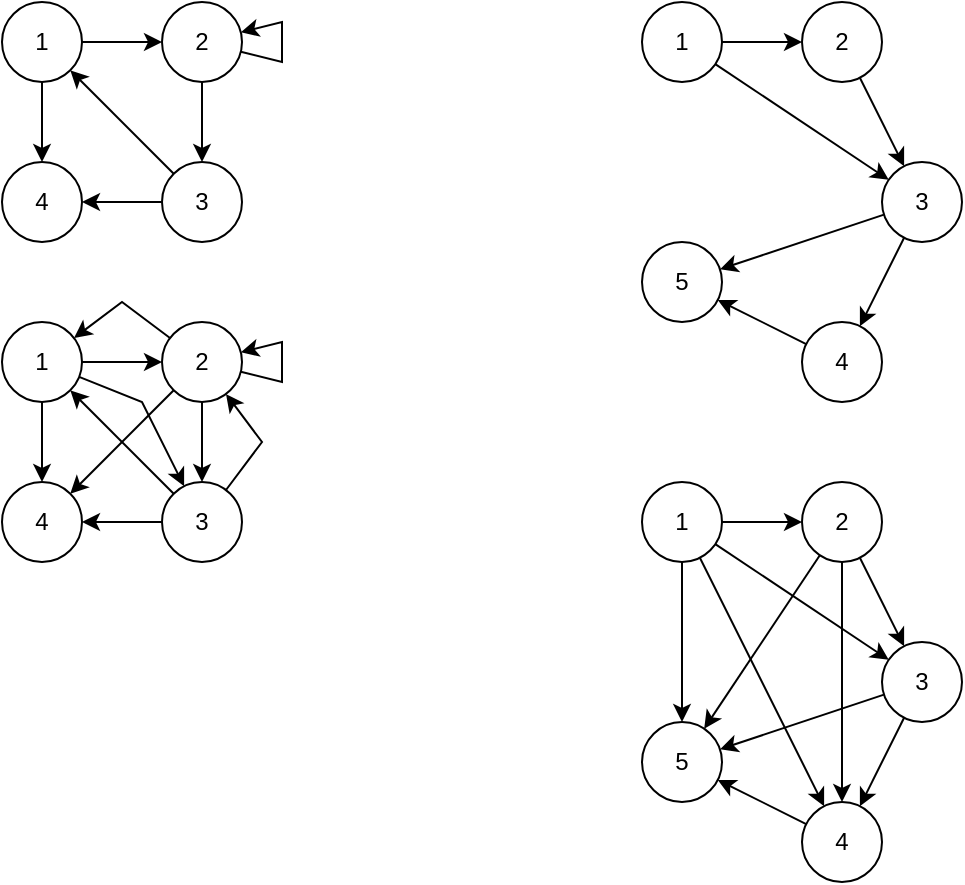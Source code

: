 <mxfile version="24.0.2" type="device">
  <diagram name="Página-1" id="MAjijHT8E28SQv_-nr16">
    <mxGraphModel dx="913" dy="484" grid="1" gridSize="10" guides="1" tooltips="1" connect="1" arrows="1" fold="1" page="1" pageScale="1" pageWidth="827" pageHeight="1169" math="0" shadow="0">
      <root>
        <mxCell id="0" />
        <mxCell id="1" parent="0" />
        <mxCell id="MR89OZJ_qYjQ4y39Glq6-5" value="" style="edgeStyle=orthogonalEdgeStyle;rounded=0;orthogonalLoop=1;jettySize=auto;html=1;" edge="1" parent="1" source="MR89OZJ_qYjQ4y39Glq6-1" target="MR89OZJ_qYjQ4y39Glq6-2">
          <mxGeometry relative="1" as="geometry" />
        </mxCell>
        <mxCell id="MR89OZJ_qYjQ4y39Glq6-8" value="" style="edgeStyle=orthogonalEdgeStyle;rounded=0;orthogonalLoop=1;jettySize=auto;html=1;" edge="1" parent="1" source="MR89OZJ_qYjQ4y39Glq6-1" target="MR89OZJ_qYjQ4y39Glq6-3">
          <mxGeometry relative="1" as="geometry" />
        </mxCell>
        <mxCell id="MR89OZJ_qYjQ4y39Glq6-1" value="1" style="ellipse;whiteSpace=wrap;html=1;aspect=fixed;" vertex="1" parent="1">
          <mxGeometry x="200" y="160" width="40" height="40" as="geometry" />
        </mxCell>
        <mxCell id="MR89OZJ_qYjQ4y39Glq6-6" value="" style="edgeStyle=orthogonalEdgeStyle;rounded=0;orthogonalLoop=1;jettySize=auto;html=1;" edge="1" parent="1" source="MR89OZJ_qYjQ4y39Glq6-2" target="MR89OZJ_qYjQ4y39Glq6-4">
          <mxGeometry relative="1" as="geometry" />
        </mxCell>
        <mxCell id="MR89OZJ_qYjQ4y39Glq6-2" value="2" style="ellipse;whiteSpace=wrap;html=1;aspect=fixed;" vertex="1" parent="1">
          <mxGeometry x="280" y="160" width="40" height="40" as="geometry" />
        </mxCell>
        <mxCell id="MR89OZJ_qYjQ4y39Glq6-3" value="4" style="ellipse;whiteSpace=wrap;html=1;aspect=fixed;" vertex="1" parent="1">
          <mxGeometry x="200" y="240" width="40" height="40" as="geometry" />
        </mxCell>
        <mxCell id="MR89OZJ_qYjQ4y39Glq6-7" value="" style="edgeStyle=orthogonalEdgeStyle;rounded=0;orthogonalLoop=1;jettySize=auto;html=1;" edge="1" parent="1" source="MR89OZJ_qYjQ4y39Glq6-4" target="MR89OZJ_qYjQ4y39Glq6-3">
          <mxGeometry relative="1" as="geometry" />
        </mxCell>
        <mxCell id="MR89OZJ_qYjQ4y39Glq6-4" value="3" style="ellipse;whiteSpace=wrap;html=1;aspect=fixed;" vertex="1" parent="1">
          <mxGeometry x="280" y="240" width="40" height="40" as="geometry" />
        </mxCell>
        <mxCell id="MR89OZJ_qYjQ4y39Glq6-10" value="" style="endArrow=classic;html=1;rounded=0;startArrow=none;startFill=0;endFill=1;" edge="1" parent="1" source="MR89OZJ_qYjQ4y39Glq6-4" target="MR89OZJ_qYjQ4y39Glq6-1">
          <mxGeometry width="50" height="50" relative="1" as="geometry">
            <mxPoint x="390" y="320" as="sourcePoint" />
            <mxPoint x="440" y="270" as="targetPoint" />
          </mxGeometry>
        </mxCell>
        <mxCell id="MR89OZJ_qYjQ4y39Glq6-11" value="" style="endArrow=none;html=1;rounded=0;startArrow=classic;startFill=1;" edge="1" parent="1" source="MR89OZJ_qYjQ4y39Glq6-2" target="MR89OZJ_qYjQ4y39Glq6-2">
          <mxGeometry width="50" height="50" relative="1" as="geometry">
            <mxPoint x="390" y="320" as="sourcePoint" />
            <mxPoint x="440" y="270" as="targetPoint" />
          </mxGeometry>
        </mxCell>
        <mxCell id="MR89OZJ_qYjQ4y39Glq6-13" value="" style="edgeStyle=orthogonalEdgeStyle;rounded=0;orthogonalLoop=1;jettySize=auto;html=1;" edge="1" parent="1" source="MR89OZJ_qYjQ4y39Glq6-14" target="MR89OZJ_qYjQ4y39Glq6-17">
          <mxGeometry relative="1" as="geometry" />
        </mxCell>
        <mxCell id="MR89OZJ_qYjQ4y39Glq6-14" value="1" style="ellipse;whiteSpace=wrap;html=1;aspect=fixed;" vertex="1" parent="1">
          <mxGeometry x="200" y="320" width="40" height="40" as="geometry" />
        </mxCell>
        <mxCell id="MR89OZJ_qYjQ4y39Glq6-16" value="2" style="ellipse;whiteSpace=wrap;html=1;aspect=fixed;" vertex="1" parent="1">
          <mxGeometry x="280" y="320" width="40" height="40" as="geometry" />
        </mxCell>
        <mxCell id="MR89OZJ_qYjQ4y39Glq6-17" value="4" style="ellipse;whiteSpace=wrap;html=1;aspect=fixed;" vertex="1" parent="1">
          <mxGeometry x="200" y="400" width="40" height="40" as="geometry" />
        </mxCell>
        <mxCell id="MR89OZJ_qYjQ4y39Glq6-18" value="" style="edgeStyle=orthogonalEdgeStyle;rounded=0;orthogonalLoop=1;jettySize=auto;html=1;" edge="1" parent="1" source="MR89OZJ_qYjQ4y39Glq6-19" target="MR89OZJ_qYjQ4y39Glq6-17">
          <mxGeometry relative="1" as="geometry" />
        </mxCell>
        <mxCell id="MR89OZJ_qYjQ4y39Glq6-19" value="3" style="ellipse;whiteSpace=wrap;html=1;aspect=fixed;" vertex="1" parent="1">
          <mxGeometry x="280" y="400" width="40" height="40" as="geometry" />
        </mxCell>
        <mxCell id="MR89OZJ_qYjQ4y39Glq6-20" value="" style="endArrow=classic;html=1;rounded=0;startArrow=none;startFill=0;endFill=1;" edge="1" parent="1" source="MR89OZJ_qYjQ4y39Glq6-19" target="MR89OZJ_qYjQ4y39Glq6-14">
          <mxGeometry width="50" height="50" relative="1" as="geometry">
            <mxPoint x="390" y="480" as="sourcePoint" />
            <mxPoint x="440" y="430" as="targetPoint" />
            <Array as="points" />
          </mxGeometry>
        </mxCell>
        <mxCell id="MR89OZJ_qYjQ4y39Glq6-21" value="" style="endArrow=none;html=1;rounded=0;startArrow=classic;startFill=1;" edge="1" parent="1" source="MR89OZJ_qYjQ4y39Glq6-16" target="MR89OZJ_qYjQ4y39Glq6-16">
          <mxGeometry width="50" height="50" relative="1" as="geometry">
            <mxPoint x="390" y="480" as="sourcePoint" />
            <mxPoint x="440" y="430" as="targetPoint" />
          </mxGeometry>
        </mxCell>
        <mxCell id="MR89OZJ_qYjQ4y39Glq6-22" value="" style="endArrow=classic;html=1;rounded=0;" edge="1" parent="1" source="MR89OZJ_qYjQ4y39Glq6-14" target="MR89OZJ_qYjQ4y39Glq6-19">
          <mxGeometry width="50" height="50" relative="1" as="geometry">
            <mxPoint x="320" y="430" as="sourcePoint" />
            <mxPoint x="370" y="380" as="targetPoint" />
            <Array as="points">
              <mxPoint x="270" y="360" />
            </Array>
          </mxGeometry>
        </mxCell>
        <mxCell id="MR89OZJ_qYjQ4y39Glq6-23" value="" style="endArrow=classic;html=1;rounded=0;" edge="1" parent="1" source="MR89OZJ_qYjQ4y39Glq6-16" target="MR89OZJ_qYjQ4y39Glq6-14">
          <mxGeometry width="50" height="50" relative="1" as="geometry">
            <mxPoint x="320" y="430" as="sourcePoint" />
            <mxPoint x="370" y="380" as="targetPoint" />
            <Array as="points">
              <mxPoint x="260" y="310" />
            </Array>
          </mxGeometry>
        </mxCell>
        <mxCell id="MR89OZJ_qYjQ4y39Glq6-25" value="" style="endArrow=classic;html=1;rounded=0;" edge="1" parent="1" source="MR89OZJ_qYjQ4y39Glq6-14" target="MR89OZJ_qYjQ4y39Glq6-16">
          <mxGeometry width="50" height="50" relative="1" as="geometry">
            <mxPoint x="240" y="370" as="sourcePoint" />
            <mxPoint x="290" y="320" as="targetPoint" />
            <Array as="points" />
          </mxGeometry>
        </mxCell>
        <mxCell id="MR89OZJ_qYjQ4y39Glq6-26" value="" style="endArrow=classic;html=1;rounded=0;" edge="1" parent="1" source="MR89OZJ_qYjQ4y39Glq6-16" target="MR89OZJ_qYjQ4y39Glq6-17">
          <mxGeometry width="50" height="50" relative="1" as="geometry">
            <mxPoint x="250" y="420" as="sourcePoint" />
            <mxPoint x="300" y="370" as="targetPoint" />
          </mxGeometry>
        </mxCell>
        <mxCell id="MR89OZJ_qYjQ4y39Glq6-27" value="" style="endArrow=classic;html=1;rounded=0;" edge="1" parent="1" source="MR89OZJ_qYjQ4y39Glq6-19" target="MR89OZJ_qYjQ4y39Glq6-16">
          <mxGeometry width="50" height="50" relative="1" as="geometry">
            <mxPoint x="260" y="390" as="sourcePoint" />
            <mxPoint x="310" y="340" as="targetPoint" />
            <Array as="points">
              <mxPoint x="330" y="380" />
            </Array>
          </mxGeometry>
        </mxCell>
        <mxCell id="MR89OZJ_qYjQ4y39Glq6-28" value="" style="endArrow=classic;html=1;rounded=0;" edge="1" parent="1" source="MR89OZJ_qYjQ4y39Glq6-16" target="MR89OZJ_qYjQ4y39Glq6-19">
          <mxGeometry width="50" height="50" relative="1" as="geometry">
            <mxPoint x="260" y="390" as="sourcePoint" />
            <mxPoint x="310" y="340" as="targetPoint" />
            <Array as="points" />
          </mxGeometry>
        </mxCell>
        <mxCell id="MR89OZJ_qYjQ4y39Glq6-31" value="1" style="ellipse;whiteSpace=wrap;html=1;aspect=fixed;" vertex="1" parent="1">
          <mxGeometry x="520" y="160" width="40" height="40" as="geometry" />
        </mxCell>
        <mxCell id="MR89OZJ_qYjQ4y39Glq6-33" value="2" style="ellipse;whiteSpace=wrap;html=1;aspect=fixed;" vertex="1" parent="1">
          <mxGeometry x="600" y="160" width="40" height="40" as="geometry" />
        </mxCell>
        <mxCell id="MR89OZJ_qYjQ4y39Glq6-34" value="5" style="ellipse;whiteSpace=wrap;html=1;aspect=fixed;" vertex="1" parent="1">
          <mxGeometry x="520" y="280" width="40" height="40" as="geometry" />
        </mxCell>
        <mxCell id="MR89OZJ_qYjQ4y39Glq6-36" value="3" style="ellipse;whiteSpace=wrap;html=1;aspect=fixed;" vertex="1" parent="1">
          <mxGeometry x="640" y="240" width="40" height="40" as="geometry" />
        </mxCell>
        <mxCell id="MR89OZJ_qYjQ4y39Glq6-39" value="4" style="ellipse;whiteSpace=wrap;html=1;aspect=fixed;" vertex="1" parent="1">
          <mxGeometry x="600" y="320" width="40" height="40" as="geometry" />
        </mxCell>
        <mxCell id="MR89OZJ_qYjQ4y39Glq6-41" value="" style="endArrow=classic;html=1;rounded=0;" edge="1" parent="1" source="MR89OZJ_qYjQ4y39Glq6-31" target="MR89OZJ_qYjQ4y39Glq6-33">
          <mxGeometry width="50" height="50" relative="1" as="geometry">
            <mxPoint x="440" y="310" as="sourcePoint" />
            <mxPoint x="490" y="260" as="targetPoint" />
          </mxGeometry>
        </mxCell>
        <mxCell id="MR89OZJ_qYjQ4y39Glq6-42" value="" style="endArrow=classic;html=1;rounded=0;" edge="1" parent="1" source="MR89OZJ_qYjQ4y39Glq6-33" target="MR89OZJ_qYjQ4y39Glq6-36">
          <mxGeometry width="50" height="50" relative="1" as="geometry">
            <mxPoint x="570" y="190" as="sourcePoint" />
            <mxPoint x="610" y="190" as="targetPoint" />
          </mxGeometry>
        </mxCell>
        <mxCell id="MR89OZJ_qYjQ4y39Glq6-43" value="" style="endArrow=classic;html=1;rounded=0;" edge="1" parent="1" source="MR89OZJ_qYjQ4y39Glq6-31" target="MR89OZJ_qYjQ4y39Glq6-36">
          <mxGeometry width="50" height="50" relative="1" as="geometry">
            <mxPoint x="580" y="200" as="sourcePoint" />
            <mxPoint x="620" y="200" as="targetPoint" />
          </mxGeometry>
        </mxCell>
        <mxCell id="MR89OZJ_qYjQ4y39Glq6-44" value="" style="endArrow=classic;html=1;rounded=0;" edge="1" parent="1" source="MR89OZJ_qYjQ4y39Glq6-36" target="MR89OZJ_qYjQ4y39Glq6-34">
          <mxGeometry width="50" height="50" relative="1" as="geometry">
            <mxPoint x="590" y="210" as="sourcePoint" />
            <mxPoint x="630" y="210" as="targetPoint" />
          </mxGeometry>
        </mxCell>
        <mxCell id="MR89OZJ_qYjQ4y39Glq6-45" value="" style="endArrow=classic;html=1;rounded=0;" edge="1" parent="1" source="MR89OZJ_qYjQ4y39Glq6-39" target="MR89OZJ_qYjQ4y39Glq6-34">
          <mxGeometry width="50" height="50" relative="1" as="geometry">
            <mxPoint x="600" y="220" as="sourcePoint" />
            <mxPoint x="640" y="220" as="targetPoint" />
          </mxGeometry>
        </mxCell>
        <mxCell id="MR89OZJ_qYjQ4y39Glq6-46" value="" style="endArrow=classic;html=1;rounded=0;" edge="1" parent="1" source="MR89OZJ_qYjQ4y39Glq6-36" target="MR89OZJ_qYjQ4y39Glq6-39">
          <mxGeometry width="50" height="50" relative="1" as="geometry">
            <mxPoint x="610" y="230" as="sourcePoint" />
            <mxPoint x="650" y="230" as="targetPoint" />
          </mxGeometry>
        </mxCell>
        <mxCell id="MR89OZJ_qYjQ4y39Glq6-47" value="1" style="ellipse;whiteSpace=wrap;html=1;aspect=fixed;" vertex="1" parent="1">
          <mxGeometry x="520" y="400" width="40" height="40" as="geometry" />
        </mxCell>
        <mxCell id="MR89OZJ_qYjQ4y39Glq6-48" value="2" style="ellipse;whiteSpace=wrap;html=1;aspect=fixed;" vertex="1" parent="1">
          <mxGeometry x="600" y="400" width="40" height="40" as="geometry" />
        </mxCell>
        <mxCell id="MR89OZJ_qYjQ4y39Glq6-49" value="5" style="ellipse;whiteSpace=wrap;html=1;aspect=fixed;" vertex="1" parent="1">
          <mxGeometry x="520" y="520" width="40" height="40" as="geometry" />
        </mxCell>
        <mxCell id="MR89OZJ_qYjQ4y39Glq6-50" value="3" style="ellipse;whiteSpace=wrap;html=1;aspect=fixed;" vertex="1" parent="1">
          <mxGeometry x="640" y="480" width="40" height="40" as="geometry" />
        </mxCell>
        <mxCell id="MR89OZJ_qYjQ4y39Glq6-51" value="4" style="ellipse;whiteSpace=wrap;html=1;aspect=fixed;" vertex="1" parent="1">
          <mxGeometry x="600" y="560" width="40" height="40" as="geometry" />
        </mxCell>
        <mxCell id="MR89OZJ_qYjQ4y39Glq6-52" value="" style="endArrow=classic;html=1;rounded=0;" edge="1" parent="1" source="MR89OZJ_qYjQ4y39Glq6-47" target="MR89OZJ_qYjQ4y39Glq6-48">
          <mxGeometry width="50" height="50" relative="1" as="geometry">
            <mxPoint x="440" y="550" as="sourcePoint" />
            <mxPoint x="490" y="500" as="targetPoint" />
          </mxGeometry>
        </mxCell>
        <mxCell id="MR89OZJ_qYjQ4y39Glq6-53" value="" style="endArrow=classic;html=1;rounded=0;" edge="1" parent="1" source="MR89OZJ_qYjQ4y39Glq6-48" target="MR89OZJ_qYjQ4y39Glq6-50">
          <mxGeometry width="50" height="50" relative="1" as="geometry">
            <mxPoint x="570" y="430" as="sourcePoint" />
            <mxPoint x="610" y="430" as="targetPoint" />
          </mxGeometry>
        </mxCell>
        <mxCell id="MR89OZJ_qYjQ4y39Glq6-54" value="" style="endArrow=classic;html=1;rounded=0;" edge="1" parent="1" source="MR89OZJ_qYjQ4y39Glq6-47" target="MR89OZJ_qYjQ4y39Glq6-50">
          <mxGeometry width="50" height="50" relative="1" as="geometry">
            <mxPoint x="580" y="440" as="sourcePoint" />
            <mxPoint x="620" y="440" as="targetPoint" />
          </mxGeometry>
        </mxCell>
        <mxCell id="MR89OZJ_qYjQ4y39Glq6-55" value="" style="endArrow=classic;html=1;rounded=0;" edge="1" parent="1" source="MR89OZJ_qYjQ4y39Glq6-50" target="MR89OZJ_qYjQ4y39Glq6-49">
          <mxGeometry width="50" height="50" relative="1" as="geometry">
            <mxPoint x="590" y="450" as="sourcePoint" />
            <mxPoint x="630" y="450" as="targetPoint" />
          </mxGeometry>
        </mxCell>
        <mxCell id="MR89OZJ_qYjQ4y39Glq6-56" value="" style="endArrow=classic;html=1;rounded=0;" edge="1" parent="1" source="MR89OZJ_qYjQ4y39Glq6-51" target="MR89OZJ_qYjQ4y39Glq6-49">
          <mxGeometry width="50" height="50" relative="1" as="geometry">
            <mxPoint x="600" y="460" as="sourcePoint" />
            <mxPoint x="640" y="460" as="targetPoint" />
          </mxGeometry>
        </mxCell>
        <mxCell id="MR89OZJ_qYjQ4y39Glq6-57" value="" style="endArrow=classic;html=1;rounded=0;" edge="1" parent="1" source="MR89OZJ_qYjQ4y39Glq6-50" target="MR89OZJ_qYjQ4y39Glq6-51">
          <mxGeometry width="50" height="50" relative="1" as="geometry">
            <mxPoint x="610" y="470" as="sourcePoint" />
            <mxPoint x="650" y="470" as="targetPoint" />
          </mxGeometry>
        </mxCell>
        <mxCell id="MR89OZJ_qYjQ4y39Glq6-58" value="" style="endArrow=classic;html=1;rounded=0;" edge="1" parent="1" source="MR89OZJ_qYjQ4y39Glq6-47" target="MR89OZJ_qYjQ4y39Glq6-49">
          <mxGeometry width="50" height="50" relative="1" as="geometry">
            <mxPoint x="520" y="520" as="sourcePoint" />
            <mxPoint x="570" y="470" as="targetPoint" />
          </mxGeometry>
        </mxCell>
        <mxCell id="MR89OZJ_qYjQ4y39Glq6-59" value="" style="endArrow=classic;html=1;rounded=0;" edge="1" parent="1" source="MR89OZJ_qYjQ4y39Glq6-47" target="MR89OZJ_qYjQ4y39Glq6-51">
          <mxGeometry width="50" height="50" relative="1" as="geometry">
            <mxPoint x="550" y="450" as="sourcePoint" />
            <mxPoint x="550" y="530" as="targetPoint" />
          </mxGeometry>
        </mxCell>
        <mxCell id="MR89OZJ_qYjQ4y39Glq6-60" value="" style="endArrow=classic;html=1;rounded=0;" edge="1" parent="1" source="MR89OZJ_qYjQ4y39Glq6-48" target="MR89OZJ_qYjQ4y39Glq6-51">
          <mxGeometry width="50" height="50" relative="1" as="geometry">
            <mxPoint x="560" y="460" as="sourcePoint" />
            <mxPoint x="560" y="540" as="targetPoint" />
          </mxGeometry>
        </mxCell>
        <mxCell id="MR89OZJ_qYjQ4y39Glq6-61" value="" style="endArrow=classic;html=1;rounded=0;" edge="1" parent="1" source="MR89OZJ_qYjQ4y39Glq6-48" target="MR89OZJ_qYjQ4y39Glq6-49">
          <mxGeometry width="50" height="50" relative="1" as="geometry">
            <mxPoint x="570" y="470" as="sourcePoint" />
            <mxPoint x="570" y="550" as="targetPoint" />
          </mxGeometry>
        </mxCell>
      </root>
    </mxGraphModel>
  </diagram>
</mxfile>
